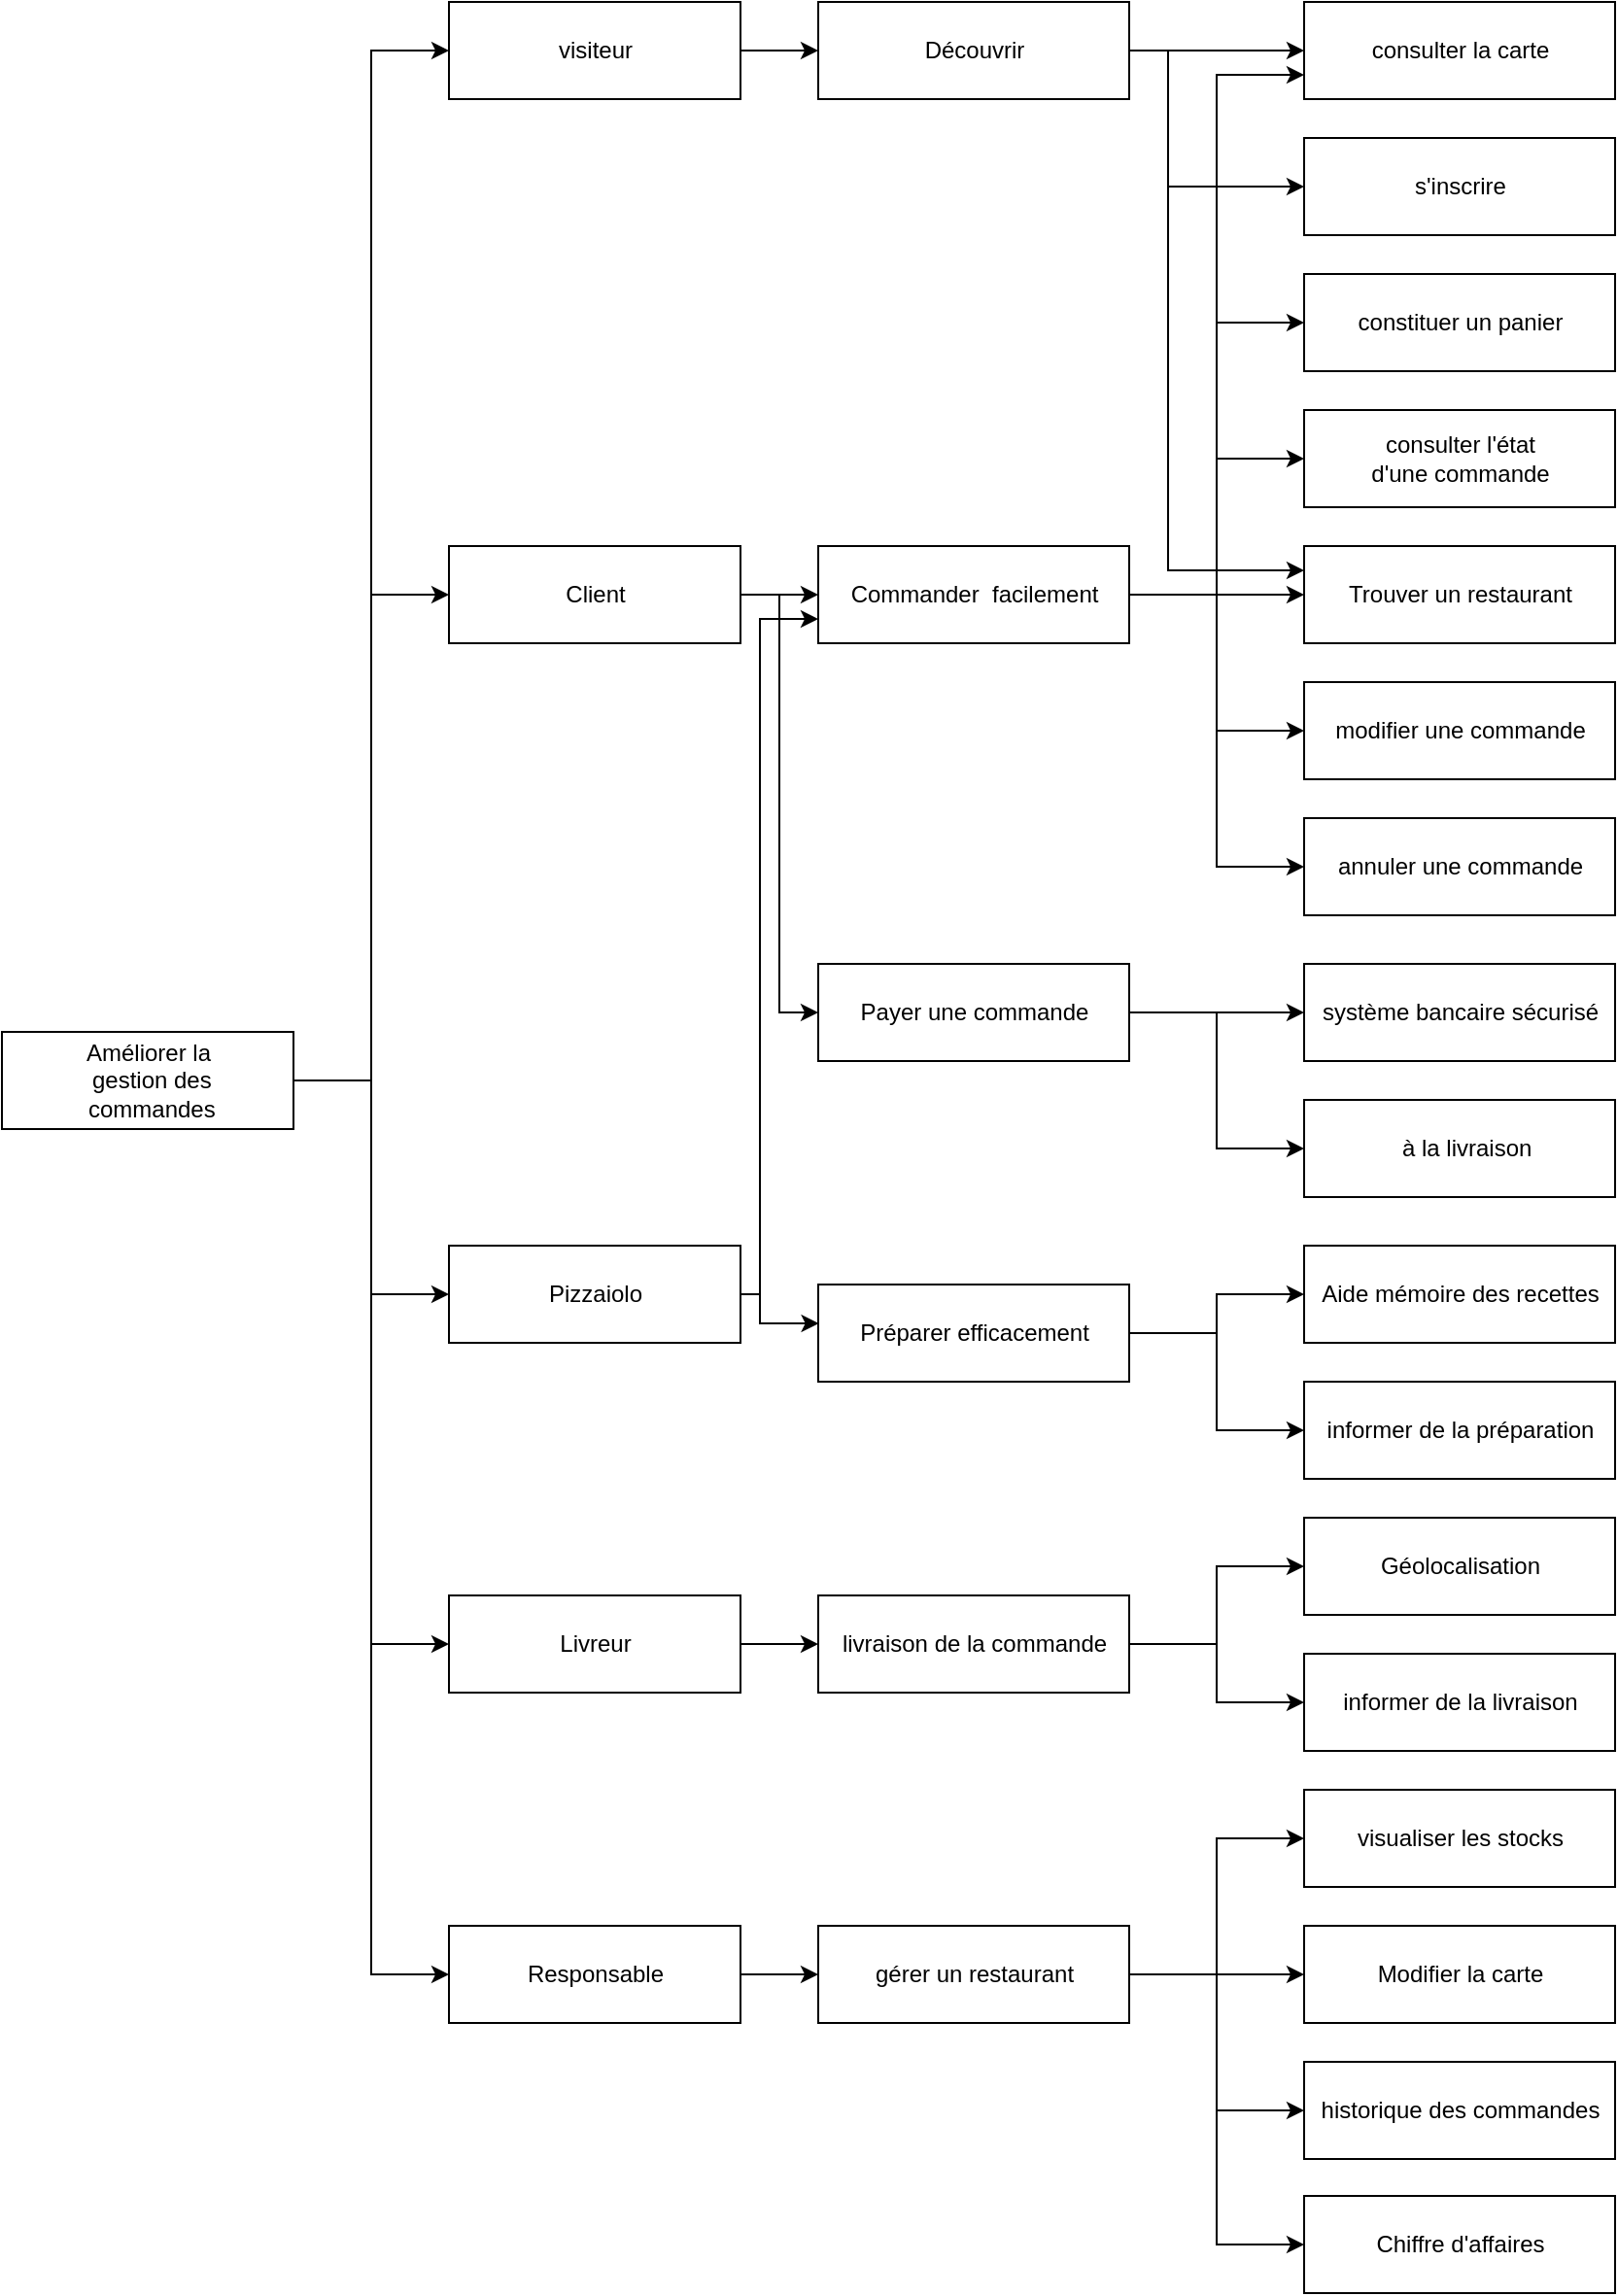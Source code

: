 <mxfile version="14.5.10" type="device"><diagram id="mpov3Z7ze9v5mdfDAHul" name="Page-1"><mxGraphModel dx="1067" dy="640" grid="1" gridSize="10" guides="1" tooltips="1" connect="1" arrows="1" fold="1" page="1" pageScale="1" pageWidth="1169" pageHeight="1654" math="0" shadow="0"><root><mxCell id="0"/><mxCell id="1" parent="0"/><mxCell id="FEH7yIXrH6hmn4NSy4ZO-193" style="edgeStyle=orthogonalEdgeStyle;rounded=0;orthogonalLoop=1;jettySize=auto;html=1;exitX=1;exitY=0.5;exitDx=0;exitDy=0;entryX=0;entryY=0.5;entryDx=0;entryDy=0;" edge="1" parent="1" source="FEH7yIXrH6hmn4NSy4ZO-198" target="FEH7yIXrH6hmn4NSy4ZO-231"><mxGeometry relative="1" as="geometry"/></mxCell><mxCell id="FEH7yIXrH6hmn4NSy4ZO-194" style="edgeStyle=orthogonalEdgeStyle;rounded=0;orthogonalLoop=1;jettySize=auto;html=1;exitX=1;exitY=0.5;exitDx=0;exitDy=0;entryX=0;entryY=0.5;entryDx=0;entryDy=0;" edge="1" parent="1" source="FEH7yIXrH6hmn4NSy4ZO-198" target="FEH7yIXrH6hmn4NSy4ZO-201"><mxGeometry relative="1" as="geometry"/></mxCell><mxCell id="FEH7yIXrH6hmn4NSy4ZO-195" style="edgeStyle=orthogonalEdgeStyle;rounded=0;orthogonalLoop=1;jettySize=auto;html=1;exitX=1;exitY=0.5;exitDx=0;exitDy=0;entryX=0;entryY=0.5;entryDx=0;entryDy=0;" edge="1" parent="1" source="FEH7yIXrH6hmn4NSy4ZO-198" target="FEH7yIXrH6hmn4NSy4ZO-206"><mxGeometry relative="1" as="geometry"/></mxCell><mxCell id="FEH7yIXrH6hmn4NSy4ZO-196" style="edgeStyle=orthogonalEdgeStyle;rounded=0;orthogonalLoop=1;jettySize=auto;html=1;exitX=1;exitY=0.5;exitDx=0;exitDy=0;entryX=0;entryY=0.5;entryDx=0;entryDy=0;" edge="1" parent="1" source="FEH7yIXrH6hmn4NSy4ZO-198" target="FEH7yIXrH6hmn4NSy4ZO-203"><mxGeometry relative="1" as="geometry"/></mxCell><mxCell id="FEH7yIXrH6hmn4NSy4ZO-197" style="edgeStyle=orthogonalEdgeStyle;rounded=0;orthogonalLoop=1;jettySize=auto;html=1;exitX=1;exitY=0.5;exitDx=0;exitDy=0;entryX=0;entryY=0.5;entryDx=0;entryDy=0;" edge="1" parent="1" source="FEH7yIXrH6hmn4NSy4ZO-198" target="FEH7yIXrH6hmn4NSy4ZO-221"><mxGeometry relative="1" as="geometry"/></mxCell><mxCell id="FEH7yIXrH6hmn4NSy4ZO-198" value="Améliorer la&lt;br&gt;&amp;nbsp;gestion des&lt;br&gt;&amp;nbsp;commandes" style="html=1;" vertex="1" parent="1"><mxGeometry x="50" y="1310" width="150" height="50" as="geometry"/></mxCell><mxCell id="FEH7yIXrH6hmn4NSy4ZO-199" style="edgeStyle=orthogonalEdgeStyle;rounded=0;orthogonalLoop=1;jettySize=auto;html=1;exitX=1;exitY=0.5;exitDx=0;exitDy=0;entryX=0;entryY=0.5;entryDx=0;entryDy=0;" edge="1" parent="1" source="FEH7yIXrH6hmn4NSy4ZO-201" target="FEH7yIXrH6hmn4NSy4ZO-239"><mxGeometry relative="1" as="geometry"/></mxCell><mxCell id="FEH7yIXrH6hmn4NSy4ZO-200" style="edgeStyle=orthogonalEdgeStyle;rounded=0;orthogonalLoop=1;jettySize=auto;html=1;exitX=1;exitY=0.5;exitDx=0;exitDy=0;entryX=0;entryY=0.5;entryDx=0;entryDy=0;" edge="1" parent="1" source="FEH7yIXrH6hmn4NSy4ZO-201" target="FEH7yIXrH6hmn4NSy4ZO-209"><mxGeometry relative="1" as="geometry"/></mxCell><mxCell id="FEH7yIXrH6hmn4NSy4ZO-201" value="Client" style="html=1;" vertex="1" parent="1"><mxGeometry x="280" y="1060" width="150" height="50" as="geometry"/></mxCell><mxCell id="FEH7yIXrH6hmn4NSy4ZO-202" style="edgeStyle=orthogonalEdgeStyle;rounded=0;orthogonalLoop=1;jettySize=auto;html=1;exitX=1;exitY=0.5;exitDx=0;exitDy=0;entryX=0;entryY=0.5;entryDx=0;entryDy=0;" edge="1" parent="1" source="FEH7yIXrH6hmn4NSy4ZO-203" target="FEH7yIXrH6hmn4NSy4ZO-212"><mxGeometry relative="1" as="geometry"/></mxCell><mxCell id="FEH7yIXrH6hmn4NSy4ZO-203" value="Livreur" style="html=1;" vertex="1" parent="1"><mxGeometry x="280" y="1600" width="150" height="50" as="geometry"/></mxCell><mxCell id="FEH7yIXrH6hmn4NSy4ZO-204" style="edgeStyle=orthogonalEdgeStyle;rounded=0;orthogonalLoop=1;jettySize=auto;html=1;exitX=1;exitY=0.5;exitDx=0;exitDy=0;entryX=0;entryY=0.75;entryDx=0;entryDy=0;" edge="1" parent="1" source="FEH7yIXrH6hmn4NSy4ZO-206" target="FEH7yIXrH6hmn4NSy4ZO-239"><mxGeometry relative="1" as="geometry"><Array as="points"><mxPoint x="440" y="1445"/><mxPoint x="440" y="1098"/></Array></mxGeometry></mxCell><mxCell id="FEH7yIXrH6hmn4NSy4ZO-205" style="edgeStyle=orthogonalEdgeStyle;rounded=0;orthogonalLoop=1;jettySize=auto;html=1;exitX=1;exitY=0.5;exitDx=0;exitDy=0;entryX=0.002;entryY=0.398;entryDx=0;entryDy=0;entryPerimeter=0;" edge="1" parent="1" source="FEH7yIXrH6hmn4NSy4ZO-206" target="FEH7yIXrH6hmn4NSy4ZO-219"><mxGeometry relative="1" as="geometry"><Array as="points"><mxPoint x="440" y="1445"/><mxPoint x="440" y="1460"/><mxPoint x="470" y="1460"/></Array></mxGeometry></mxCell><mxCell id="FEH7yIXrH6hmn4NSy4ZO-206" value="Pizzaiolo" style="html=1;" vertex="1" parent="1"><mxGeometry x="280" y="1420" width="150" height="50" as="geometry"/></mxCell><mxCell id="FEH7yIXrH6hmn4NSy4ZO-207" style="edgeStyle=orthogonalEdgeStyle;rounded=0;orthogonalLoop=1;jettySize=auto;html=1;exitX=1;exitY=0.5;exitDx=0;exitDy=0;" edge="1" parent="1" source="FEH7yIXrH6hmn4NSy4ZO-209" target="FEH7yIXrH6hmn4NSy4ZO-243"><mxGeometry relative="1" as="geometry"/></mxCell><mxCell id="FEH7yIXrH6hmn4NSy4ZO-208" style="edgeStyle=orthogonalEdgeStyle;rounded=0;orthogonalLoop=1;jettySize=auto;html=1;exitX=1;exitY=0.5;exitDx=0;exitDy=0;entryX=0;entryY=0.5;entryDx=0;entryDy=0;" edge="1" parent="1" source="FEH7yIXrH6hmn4NSy4ZO-209" target="FEH7yIXrH6hmn4NSy4ZO-246"><mxGeometry relative="1" as="geometry"/></mxCell><mxCell id="FEH7yIXrH6hmn4NSy4ZO-209" value="Payer une commande" style="html=1;" vertex="1" parent="1"><mxGeometry x="470" y="1275" width="160" height="50" as="geometry"/></mxCell><mxCell id="FEH7yIXrH6hmn4NSy4ZO-210" style="edgeStyle=orthogonalEdgeStyle;rounded=0;orthogonalLoop=1;jettySize=auto;html=1;exitX=1;exitY=0.5;exitDx=0;exitDy=0;entryX=0;entryY=0.5;entryDx=0;entryDy=0;" edge="1" parent="1" source="FEH7yIXrH6hmn4NSy4ZO-212" target="FEH7yIXrH6hmn4NSy4ZO-213"><mxGeometry relative="1" as="geometry"/></mxCell><mxCell id="FEH7yIXrH6hmn4NSy4ZO-211" style="edgeStyle=orthogonalEdgeStyle;rounded=0;orthogonalLoop=1;jettySize=auto;html=1;exitX=1;exitY=0.5;exitDx=0;exitDy=0;entryX=0;entryY=0.5;entryDx=0;entryDy=0;" edge="1" parent="1" source="FEH7yIXrH6hmn4NSy4ZO-212" target="FEH7yIXrH6hmn4NSy4ZO-248"><mxGeometry relative="1" as="geometry"/></mxCell><mxCell id="FEH7yIXrH6hmn4NSy4ZO-212" value="livraison de la commande" style="html=1;" vertex="1" parent="1"><mxGeometry x="470" y="1600" width="160" height="50" as="geometry"/></mxCell><mxCell id="FEH7yIXrH6hmn4NSy4ZO-213" value="Géolocalisation" style="html=1;" vertex="1" parent="1"><mxGeometry x="720" y="1560" width="160" height="50" as="geometry"/></mxCell><mxCell id="FEH7yIXrH6hmn4NSy4ZO-214" value="Aide mémoire des recettes" style="html=1;" vertex="1" parent="1"><mxGeometry x="720" y="1420" width="160" height="50" as="geometry"/></mxCell><mxCell id="FEH7yIXrH6hmn4NSy4ZO-215" value="modifier une commande" style="html=1;" vertex="1" parent="1"><mxGeometry x="720" y="1130" width="160" height="50" as="geometry"/></mxCell><mxCell id="FEH7yIXrH6hmn4NSy4ZO-216" value="constituer un panier" style="html=1;" vertex="1" parent="1"><mxGeometry x="720" y="920" width="160" height="50" as="geometry"/></mxCell><mxCell id="FEH7yIXrH6hmn4NSy4ZO-217" style="edgeStyle=orthogonalEdgeStyle;rounded=0;orthogonalLoop=1;jettySize=auto;html=1;exitX=1;exitY=0.5;exitDx=0;exitDy=0;" edge="1" parent="1" source="FEH7yIXrH6hmn4NSy4ZO-219" target="FEH7yIXrH6hmn4NSy4ZO-214"><mxGeometry relative="1" as="geometry"/></mxCell><mxCell id="FEH7yIXrH6hmn4NSy4ZO-218" style="edgeStyle=orthogonalEdgeStyle;rounded=0;orthogonalLoop=1;jettySize=auto;html=1;exitX=1;exitY=0.5;exitDx=0;exitDy=0;" edge="1" parent="1" source="FEH7yIXrH6hmn4NSy4ZO-219" target="FEH7yIXrH6hmn4NSy4ZO-247"><mxGeometry relative="1" as="geometry"/></mxCell><mxCell id="FEH7yIXrH6hmn4NSy4ZO-219" value="Préparer efficacement" style="html=1;" vertex="1" parent="1"><mxGeometry x="470" y="1440" width="160" height="50" as="geometry"/></mxCell><mxCell id="FEH7yIXrH6hmn4NSy4ZO-220" style="edgeStyle=orthogonalEdgeStyle;rounded=0;orthogonalLoop=1;jettySize=auto;html=1;exitX=1;exitY=0.5;exitDx=0;exitDy=0;" edge="1" parent="1" source="FEH7yIXrH6hmn4NSy4ZO-221" target="FEH7yIXrH6hmn4NSy4ZO-227"><mxGeometry relative="1" as="geometry"/></mxCell><mxCell id="FEH7yIXrH6hmn4NSy4ZO-221" value="Responsable&lt;br&gt;" style="html=1;" vertex="1" parent="1"><mxGeometry x="280" y="1770" width="150" height="50" as="geometry"/></mxCell><mxCell id="FEH7yIXrH6hmn4NSy4ZO-222" value="Modifier la carte" style="html=1;" vertex="1" parent="1"><mxGeometry x="720" y="1770" width="160" height="50" as="geometry"/></mxCell><mxCell id="FEH7yIXrH6hmn4NSy4ZO-223" style="edgeStyle=orthogonalEdgeStyle;rounded=0;orthogonalLoop=1;jettySize=auto;html=1;exitX=1;exitY=0.5;exitDx=0;exitDy=0;entryX=0;entryY=0.5;entryDx=0;entryDy=0;" edge="1" parent="1" source="FEH7yIXrH6hmn4NSy4ZO-227" target="FEH7yIXrH6hmn4NSy4ZO-228"><mxGeometry relative="1" as="geometry"/></mxCell><mxCell id="FEH7yIXrH6hmn4NSy4ZO-224" style="edgeStyle=orthogonalEdgeStyle;rounded=0;orthogonalLoop=1;jettySize=auto;html=1;exitX=1;exitY=0.5;exitDx=0;exitDy=0;entryX=0;entryY=0.5;entryDx=0;entryDy=0;" edge="1" parent="1" source="FEH7yIXrH6hmn4NSy4ZO-227" target="FEH7yIXrH6hmn4NSy4ZO-222"><mxGeometry relative="1" as="geometry"/></mxCell><mxCell id="FEH7yIXrH6hmn4NSy4ZO-225" style="edgeStyle=orthogonalEdgeStyle;rounded=0;orthogonalLoop=1;jettySize=auto;html=1;exitX=1;exitY=0.5;exitDx=0;exitDy=0;entryX=0;entryY=0.5;entryDx=0;entryDy=0;" edge="1" parent="1" source="FEH7yIXrH6hmn4NSy4ZO-227" target="FEH7yIXrH6hmn4NSy4ZO-249"><mxGeometry relative="1" as="geometry"/></mxCell><mxCell id="FEH7yIXrH6hmn4NSy4ZO-226" style="edgeStyle=orthogonalEdgeStyle;rounded=0;orthogonalLoop=1;jettySize=auto;html=1;exitX=1;exitY=0.5;exitDx=0;exitDy=0;entryX=0;entryY=0.5;entryDx=0;entryDy=0;" edge="1" parent="1" source="FEH7yIXrH6hmn4NSy4ZO-227" target="FEH7yIXrH6hmn4NSy4ZO-251"><mxGeometry relative="1" as="geometry"/></mxCell><mxCell id="FEH7yIXrH6hmn4NSy4ZO-227" value="gérer un restaurant" style="html=1;" vertex="1" parent="1"><mxGeometry x="470" y="1770" width="160" height="50" as="geometry"/></mxCell><mxCell id="FEH7yIXrH6hmn4NSy4ZO-228" value="visualiser les stocks" style="html=1;" vertex="1" parent="1"><mxGeometry x="720" y="1700" width="160" height="50" as="geometry"/></mxCell><mxCell id="FEH7yIXrH6hmn4NSy4ZO-229" value="consulter l'état &lt;br&gt;d'une commande" style="html=1;" vertex="1" parent="1"><mxGeometry x="720" y="990" width="160" height="50" as="geometry"/></mxCell><mxCell id="FEH7yIXrH6hmn4NSy4ZO-230" style="edgeStyle=orthogonalEdgeStyle;rounded=0;orthogonalLoop=1;jettySize=auto;html=1;exitX=1;exitY=0.5;exitDx=0;exitDy=0;entryX=0;entryY=0.5;entryDx=0;entryDy=0;" edge="1" parent="1" source="FEH7yIXrH6hmn4NSy4ZO-231" target="FEH7yIXrH6hmn4NSy4ZO-242"><mxGeometry relative="1" as="geometry"/></mxCell><mxCell id="FEH7yIXrH6hmn4NSy4ZO-231" value="visiteur" style="html=1;" vertex="1" parent="1"><mxGeometry x="280" y="780" width="150" height="50" as="geometry"/></mxCell><mxCell id="FEH7yIXrH6hmn4NSy4ZO-232" value="consulter la carte" style="html=1;" vertex="1" parent="1"><mxGeometry x="720" y="780" width="160" height="50" as="geometry"/></mxCell><mxCell id="FEH7yIXrH6hmn4NSy4ZO-234" style="edgeStyle=orthogonalEdgeStyle;rounded=0;orthogonalLoop=1;jettySize=auto;html=1;exitX=1;exitY=0.5;exitDx=0;exitDy=0;entryX=0;entryY=0.5;entryDx=0;entryDy=0;" edge="1" parent="1" source="FEH7yIXrH6hmn4NSy4ZO-239" target="FEH7yIXrH6hmn4NSy4ZO-216"><mxGeometry relative="1" as="geometry"/></mxCell><mxCell id="FEH7yIXrH6hmn4NSy4ZO-235" style="edgeStyle=orthogonalEdgeStyle;rounded=0;orthogonalLoop=1;jettySize=auto;html=1;exitX=1;exitY=0.5;exitDx=0;exitDy=0;entryX=0;entryY=0.5;entryDx=0;entryDy=0;" edge="1" parent="1" source="FEH7yIXrH6hmn4NSy4ZO-239" target="FEH7yIXrH6hmn4NSy4ZO-229"><mxGeometry relative="1" as="geometry"/></mxCell><mxCell id="FEH7yIXrH6hmn4NSy4ZO-236" style="edgeStyle=orthogonalEdgeStyle;rounded=0;orthogonalLoop=1;jettySize=auto;html=1;exitX=1;exitY=0.5;exitDx=0;exitDy=0;entryX=0;entryY=0.5;entryDx=0;entryDy=0;" edge="1" parent="1" source="FEH7yIXrH6hmn4NSy4ZO-239" target="FEH7yIXrH6hmn4NSy4ZO-215"><mxGeometry relative="1" as="geometry"/></mxCell><mxCell id="FEH7yIXrH6hmn4NSy4ZO-237" style="edgeStyle=orthogonalEdgeStyle;rounded=0;orthogonalLoop=1;jettySize=auto;html=1;exitX=1;exitY=0.5;exitDx=0;exitDy=0;entryX=0;entryY=0.5;entryDx=0;entryDy=0;" edge="1" parent="1" source="FEH7yIXrH6hmn4NSy4ZO-239" target="FEH7yIXrH6hmn4NSy4ZO-245"><mxGeometry relative="1" as="geometry"/></mxCell><mxCell id="FEH7yIXrH6hmn4NSy4ZO-238" style="edgeStyle=orthogonalEdgeStyle;rounded=0;orthogonalLoop=1;jettySize=auto;html=1;exitX=1;exitY=0.5;exitDx=0;exitDy=0;entryX=0;entryY=0.5;entryDx=0;entryDy=0;" edge="1" parent="1" source="FEH7yIXrH6hmn4NSy4ZO-239" target="FEH7yIXrH6hmn4NSy4ZO-250"><mxGeometry relative="1" as="geometry"/></mxCell><mxCell id="FEH7yIXrH6hmn4NSy4ZO-239" value="Commander &amp;nbsp;facilement" style="html=1;" vertex="1" parent="1"><mxGeometry x="470" y="1060" width="160" height="50" as="geometry"/></mxCell><mxCell id="FEH7yIXrH6hmn4NSy4ZO-240" style="edgeStyle=orthogonalEdgeStyle;rounded=0;orthogonalLoop=1;jettySize=auto;html=1;exitX=1;exitY=0.5;exitDx=0;exitDy=0;entryX=0;entryY=0.5;entryDx=0;entryDy=0;" edge="1" parent="1" source="FEH7yIXrH6hmn4NSy4ZO-242" target="FEH7yIXrH6hmn4NSy4ZO-232"><mxGeometry relative="1" as="geometry"/></mxCell><mxCell id="FEH7yIXrH6hmn4NSy4ZO-241" style="edgeStyle=orthogonalEdgeStyle;rounded=0;orthogonalLoop=1;jettySize=auto;html=1;exitX=1;exitY=0.5;exitDx=0;exitDy=0;entryX=0;entryY=0.5;entryDx=0;entryDy=0;" edge="1" parent="1" source="FEH7yIXrH6hmn4NSy4ZO-242" target="FEH7yIXrH6hmn4NSy4ZO-244"><mxGeometry relative="1" as="geometry"><Array as="points"><mxPoint x="650" y="805"/><mxPoint x="650" y="875"/></Array></mxGeometry></mxCell><mxCell id="FEH7yIXrH6hmn4NSy4ZO-253" style="edgeStyle=orthogonalEdgeStyle;rounded=0;orthogonalLoop=1;jettySize=auto;html=1;exitX=1;exitY=0.5;exitDx=0;exitDy=0;entryX=0;entryY=0.25;entryDx=0;entryDy=0;" edge="1" parent="1" source="FEH7yIXrH6hmn4NSy4ZO-242" target="FEH7yIXrH6hmn4NSy4ZO-250"><mxGeometry relative="1" as="geometry"><Array as="points"><mxPoint x="650" y="805"/><mxPoint x="650" y="1073"/></Array></mxGeometry></mxCell><mxCell id="FEH7yIXrH6hmn4NSy4ZO-242" value="Découvrir" style="html=1;" vertex="1" parent="1"><mxGeometry x="470" y="780" width="160" height="50" as="geometry"/></mxCell><mxCell id="FEH7yIXrH6hmn4NSy4ZO-243" value="système bancaire sécurisé" style="html=1;" vertex="1" parent="1"><mxGeometry x="720" y="1275" width="160" height="50" as="geometry"/></mxCell><mxCell id="FEH7yIXrH6hmn4NSy4ZO-244" value="s'inscrire" style="html=1;" vertex="1" parent="1"><mxGeometry x="720" y="850" width="160" height="50" as="geometry"/></mxCell><mxCell id="FEH7yIXrH6hmn4NSy4ZO-245" value="annuler une commande" style="html=1;" vertex="1" parent="1"><mxGeometry x="720" y="1200" width="160" height="50" as="geometry"/></mxCell><mxCell id="FEH7yIXrH6hmn4NSy4ZO-246" value="&amp;nbsp; à la livraison" style="html=1;" vertex="1" parent="1"><mxGeometry x="720" y="1345" width="160" height="50" as="geometry"/></mxCell><mxCell id="FEH7yIXrH6hmn4NSy4ZO-247" value="informer de la préparation" style="html=1;" vertex="1" parent="1"><mxGeometry x="720" y="1490" width="160" height="50" as="geometry"/></mxCell><mxCell id="FEH7yIXrH6hmn4NSy4ZO-248" value="informer de la livraison" style="html=1;" vertex="1" parent="1"><mxGeometry x="720" y="1630" width="160" height="50" as="geometry"/></mxCell><mxCell id="FEH7yIXrH6hmn4NSy4ZO-249" value="historique des commandes" style="html=1;" vertex="1" parent="1"><mxGeometry x="720" y="1840" width="160" height="50" as="geometry"/></mxCell><mxCell id="FEH7yIXrH6hmn4NSy4ZO-250" value="Trouver un restaurant" style="html=1;" vertex="1" parent="1"><mxGeometry x="720" y="1060" width="160" height="50" as="geometry"/></mxCell><mxCell id="FEH7yIXrH6hmn4NSy4ZO-251" value="Chiffre d'affaires" style="html=1;" vertex="1" parent="1"><mxGeometry x="720" y="1909" width="160" height="50" as="geometry"/></mxCell><mxCell id="FEH7yIXrH6hmn4NSy4ZO-254" style="edgeStyle=orthogonalEdgeStyle;rounded=0;orthogonalLoop=1;jettySize=auto;html=1;exitX=1;exitY=0.5;exitDx=0;exitDy=0;entryX=0;entryY=0.75;entryDx=0;entryDy=0;" edge="1" parent="1" source="FEH7yIXrH6hmn4NSy4ZO-239" target="FEH7yIXrH6hmn4NSy4ZO-232"><mxGeometry relative="1" as="geometry"><mxPoint x="640" y="1095" as="sourcePoint"/><mxPoint x="710" y="820" as="targetPoint"/></mxGeometry></mxCell></root></mxGraphModel></diagram></mxfile>
